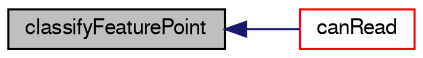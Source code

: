 digraph "classifyFeaturePoint"
{
  bgcolor="transparent";
  edge [fontname="FreeSans",fontsize="10",labelfontname="FreeSans",labelfontsize="10"];
  node [fontname="FreeSans",fontsize="10",shape=record];
  rankdir="LR";
  Node304 [label="classifyFeaturePoint",height=0.2,width=0.4,color="black", fillcolor="grey75", style="filled", fontcolor="black"];
  Node304 -> Node305 [dir="back",color="midnightblue",fontsize="10",style="solid",fontname="FreeSans"];
  Node305 [label="canRead",height=0.2,width=0.4,color="red",URL="$a21786.html#aa9369fb58a3d9f8c2d85f7ae0ddcb969",tooltip="Can we read this file format? "];
}
